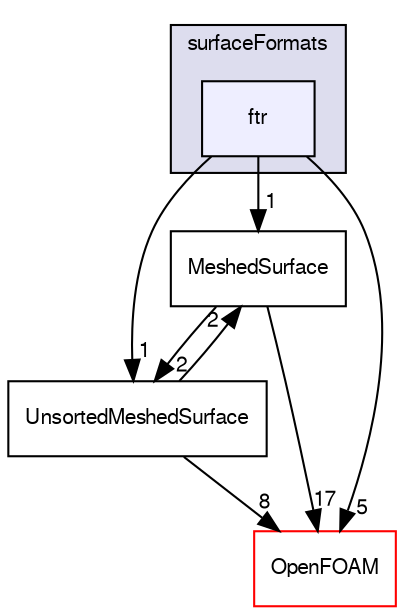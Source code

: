 digraph "src/surfMesh/surfaceFormats/ftr" {
  bgcolor=transparent;
  compound=true
  node [ fontsize="10", fontname="FreeSans"];
  edge [ labelfontsize="10", labelfontname="FreeSans"];
  subgraph clusterdir_3ad8f5f9808d8196d04eb1769c1a10a8 {
    graph [ bgcolor="#ddddee", pencolor="black", label="surfaceFormats" fontname="FreeSans", fontsize="10", URL="dir_3ad8f5f9808d8196d04eb1769c1a10a8.html"]
  dir_e4831ee9d774d24b11a0839d35061a1b [shape=box, label="ftr", style="filled", fillcolor="#eeeeff", pencolor="black", URL="dir_e4831ee9d774d24b11a0839d35061a1b.html"];
  }
  dir_c7b425ce1feba157c3a628060f167f64 [shape=box label="MeshedSurface" URL="dir_c7b425ce1feba157c3a628060f167f64.html"];
  dir_224334990af5761cc26bd2eed4da00bd [shape=box label="UnsortedMeshedSurface" URL="dir_224334990af5761cc26bd2eed4da00bd.html"];
  dir_c5473ff19b20e6ec4dfe5c310b3778a8 [shape=box label="OpenFOAM" color="red" URL="dir_c5473ff19b20e6ec4dfe5c310b3778a8.html"];
  dir_c7b425ce1feba157c3a628060f167f64->dir_224334990af5761cc26bd2eed4da00bd [headlabel="2", labeldistance=1.5 headhref="dir_002521_002551.html"];
  dir_c7b425ce1feba157c3a628060f167f64->dir_c5473ff19b20e6ec4dfe5c310b3778a8 [headlabel="17", labeldistance=1.5 headhref="dir_002521_001732.html"];
  dir_224334990af5761cc26bd2eed4da00bd->dir_c7b425ce1feba157c3a628060f167f64 [headlabel="2", labeldistance=1.5 headhref="dir_002551_002521.html"];
  dir_224334990af5761cc26bd2eed4da00bd->dir_c5473ff19b20e6ec4dfe5c310b3778a8 [headlabel="8", labeldistance=1.5 headhref="dir_002551_001732.html"];
  dir_e4831ee9d774d24b11a0839d35061a1b->dir_c7b425ce1feba157c3a628060f167f64 [headlabel="1", labeldistance=1.5 headhref="dir_002526_002521.html"];
  dir_e4831ee9d774d24b11a0839d35061a1b->dir_224334990af5761cc26bd2eed4da00bd [headlabel="1", labeldistance=1.5 headhref="dir_002526_002551.html"];
  dir_e4831ee9d774d24b11a0839d35061a1b->dir_c5473ff19b20e6ec4dfe5c310b3778a8 [headlabel="5", labeldistance=1.5 headhref="dir_002526_001732.html"];
}

